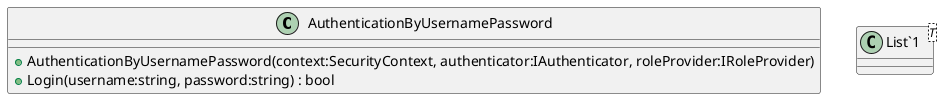 @startuml
class AuthenticationByUsernamePassword {
    + AuthenticationByUsernamePassword(context:SecurityContext, authenticator:IAuthenticator, roleProvider:IRoleProvider)
    + Login(username:string, password:string) : bool
}
class "List`1"<T> {
}
@enduml
